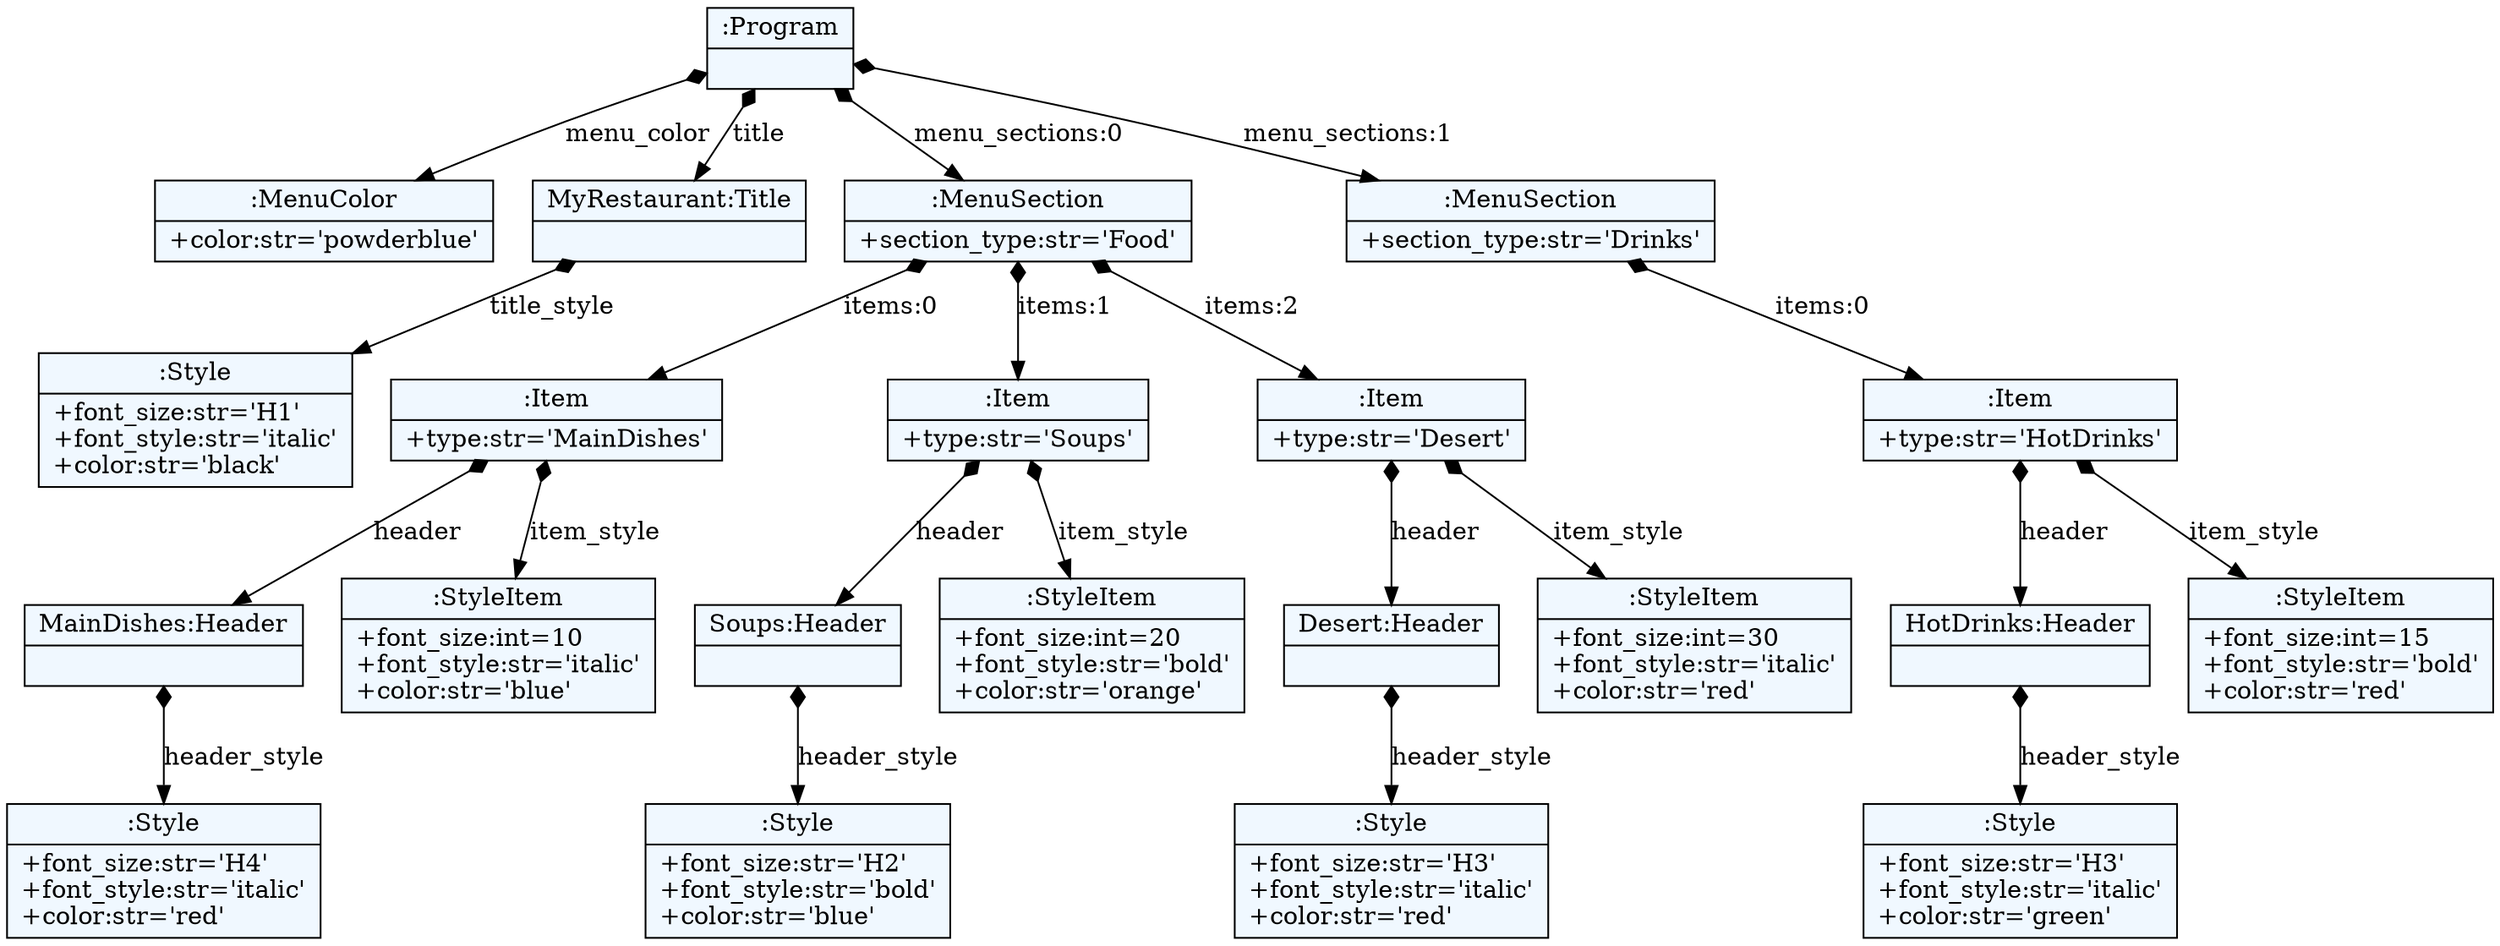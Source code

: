 
    digraph textX {
    fontname = "Bitstream Vera Sans"
    fontsize = 8
    node[
        shape=record,
        style=filled,
        fillcolor=aliceblue
    ]
    nodesep = 0.3
    edge[dir=black,arrowtail=empty]


2020020954304 -> 2020020953824 [label="menu_color" arrowtail=diamond dir=both]
2020020953824[label="{:MenuColor|+color:str='powderblue'\l}"]
2020020954304 -> 2020020953680 [label="title" arrowtail=diamond dir=both]
2020020953680 -> 2020020954544 [label="title_style" arrowtail=diamond dir=both]
2020020954544[label="{:Style|+font_size:str='H1'\l+font_style:str='italic'\l+color:str='black'\l}"]
2020020953680[label="{MyRestaurant:Title|}"]
2020020954304 -> 2020020954496 [label="menu_sections:0" arrowtail=diamond dir=both]
2020020954496 -> 2020020959744 [label="items:0" arrowtail=diamond dir=both]
2020020959744 -> 2020020957920 [label="header" arrowtail=diamond dir=both]
2020020957920 -> 2020020959984 [label="header_style" arrowtail=diamond dir=both]
2020020959984[label="{:Style|+font_size:str='H4'\l+font_style:str='italic'\l+color:str='red'\l}"]
2020020957920[label="{MainDishes:Header|}"]
2020020959744 -> 2020020960896 [label="item_style" arrowtail=diamond dir=both]
2020020960896[label="{:StyleItem|+font_size:int=10\l+font_style:str='italic'\l+color:str='blue'\l}"]
2020020959744[label="{:Item|+type:str='MainDishes'\l}"]
2020020954496 -> 2020020957296 [label="items:1" arrowtail=diamond dir=both]
2020020957296 -> 2020020959936 [label="header" arrowtail=diamond dir=both]
2020020959936 -> 2020020957824 [label="header_style" arrowtail=diamond dir=both]
2020020957824[label="{:Style|+font_size:str='H2'\l+font_style:str='bold'\l+color:str='blue'\l}"]
2020020959936[label="{Soups:Header|}"]
2020020957296 -> 2020020960848 [label="item_style" arrowtail=diamond dir=both]
2020020960848[label="{:StyleItem|+font_size:int=20\l+font_style:str='bold'\l+color:str='orange'\l}"]
2020020957296[label="{:Item|+type:str='Soups'\l}"]
2020020954496 -> 2020020958544 [label="items:2" arrowtail=diamond dir=both]
2020020958544 -> 2020020960032 [label="header" arrowtail=diamond dir=both]
2020020960032 -> 2020020957584 [label="header_style" arrowtail=diamond dir=both]
2020020957584[label="{:Style|+font_size:str='H3'\l+font_style:str='italic'\l+color:str='red'\l}"]
2020020960032[label="{Desert:Header|}"]
2020020958544 -> 2020020958688 [label="item_style" arrowtail=diamond dir=both]
2020020958688[label="{:StyleItem|+font_size:int=30\l+font_style:str='italic'\l+color:str='red'\l}"]
2020020958544[label="{:Item|+type:str='Desert'\l}"]
2020020954496[label="{:MenuSection|+section_type:str='Food'\l}"]
2020020954304 -> 2020020960656 [label="menu_sections:1" arrowtail=diamond dir=both]
2020020960656 -> 2020020957776 [label="items:0" arrowtail=diamond dir=both]
2020020957776 -> 2020020958784 [label="header" arrowtail=diamond dir=both]
2020020958784 -> 2020020960704 [label="header_style" arrowtail=diamond dir=both]
2020020960704[label="{:Style|+font_size:str='H3'\l+font_style:str='italic'\l+color:str='green'\l}"]
2020020958784[label="{HotDrinks:Header|}"]
2020020957776 -> 2020020959888 [label="item_style" arrowtail=diamond dir=both]
2020020959888[label="{:StyleItem|+font_size:int=15\l+font_style:str='bold'\l+color:str='red'\l}"]
2020020957776[label="{:Item|+type:str='HotDrinks'\l}"]
2020020960656[label="{:MenuSection|+section_type:str='Drinks'\l}"]
2020020954304[label="{:Program|}"]

}
